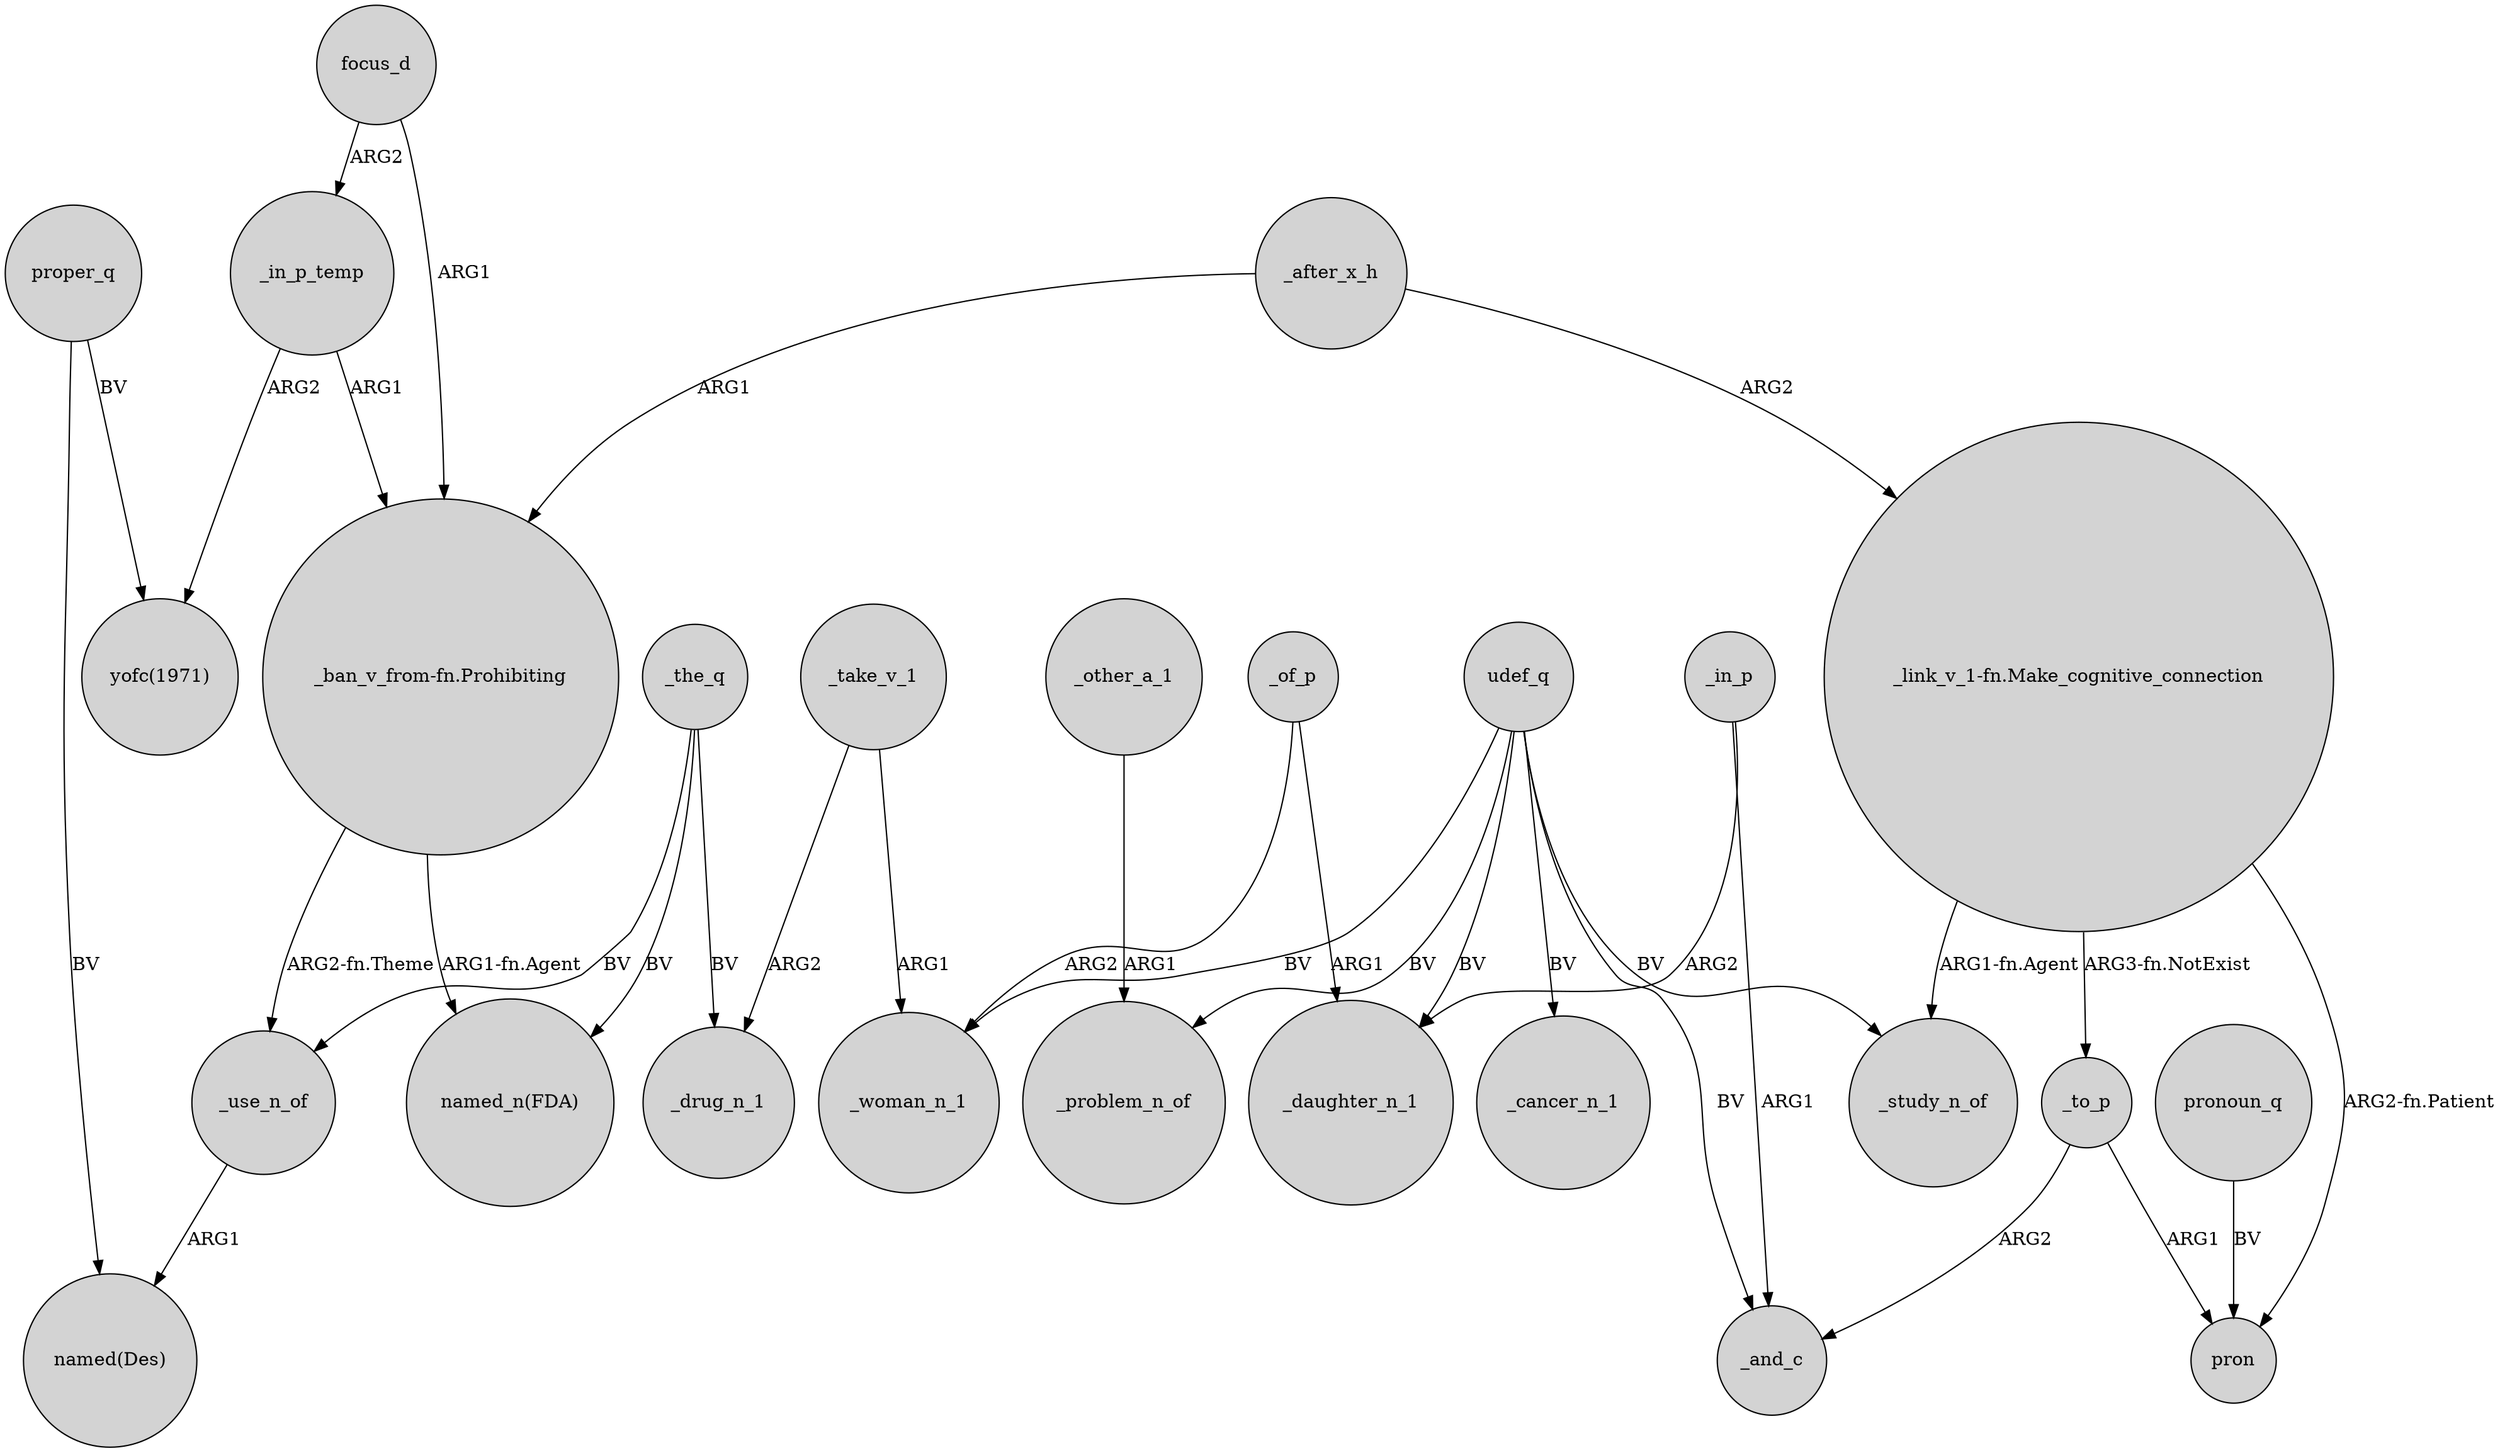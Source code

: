 digraph {
	node [shape=circle style=filled]
	focus_d -> _in_p_temp [label=ARG2]
	"_link_v_1-fn.Make_cognitive_connection" -> _study_n_of [label="ARG1-fn.Agent"]
	udef_q -> _cancer_n_1 [label=BV]
	udef_q -> _woman_n_1 [label=BV]
	_to_p -> pron [label=ARG1]
	_after_x_h -> "_ban_v_from-fn.Prohibiting" [label=ARG1]
	"_link_v_1-fn.Make_cognitive_connection" -> _to_p [label="ARG3-fn.NotExist"]
	_in_p -> _daughter_n_1 [label=ARG2]
	_the_q -> _use_n_of [label=BV]
	_of_p -> _woman_n_1 [label=ARG2]
	_of_p -> _daughter_n_1 [label=ARG1]
	_after_x_h -> "_link_v_1-fn.Make_cognitive_connection" [label=ARG2]
	_to_p -> _and_c [label=ARG2]
	udef_q -> _problem_n_of [label=BV]
	udef_q -> _daughter_n_1 [label=BV]
	"_ban_v_from-fn.Prohibiting" -> "named_n(FDA)" [label="ARG1-fn.Agent"]
	_the_q -> _drug_n_1 [label=BV]
	pronoun_q -> pron [label=BV]
	_take_v_1 -> _drug_n_1 [label=ARG2]
	_the_q -> "named_n(FDA)" [label=BV]
	_use_n_of -> "named(Des)" [label=ARG1]
	_in_p -> _and_c [label=ARG1]
	"_link_v_1-fn.Make_cognitive_connection" -> pron [label="ARG2-fn.Patient"]
	_take_v_1 -> _woman_n_1 [label=ARG1]
	_in_p_temp -> "_ban_v_from-fn.Prohibiting" [label=ARG1]
	"_ban_v_from-fn.Prohibiting" -> _use_n_of [label="ARG2-fn.Theme"]
	_other_a_1 -> _problem_n_of [label=ARG1]
	focus_d -> "_ban_v_from-fn.Prohibiting" [label=ARG1]
	proper_q -> "named(Des)" [label=BV]
	proper_q -> "yofc(1971)" [label=BV]
	_in_p_temp -> "yofc(1971)" [label=ARG2]
	udef_q -> _and_c [label=BV]
	udef_q -> _study_n_of [label=BV]
}
